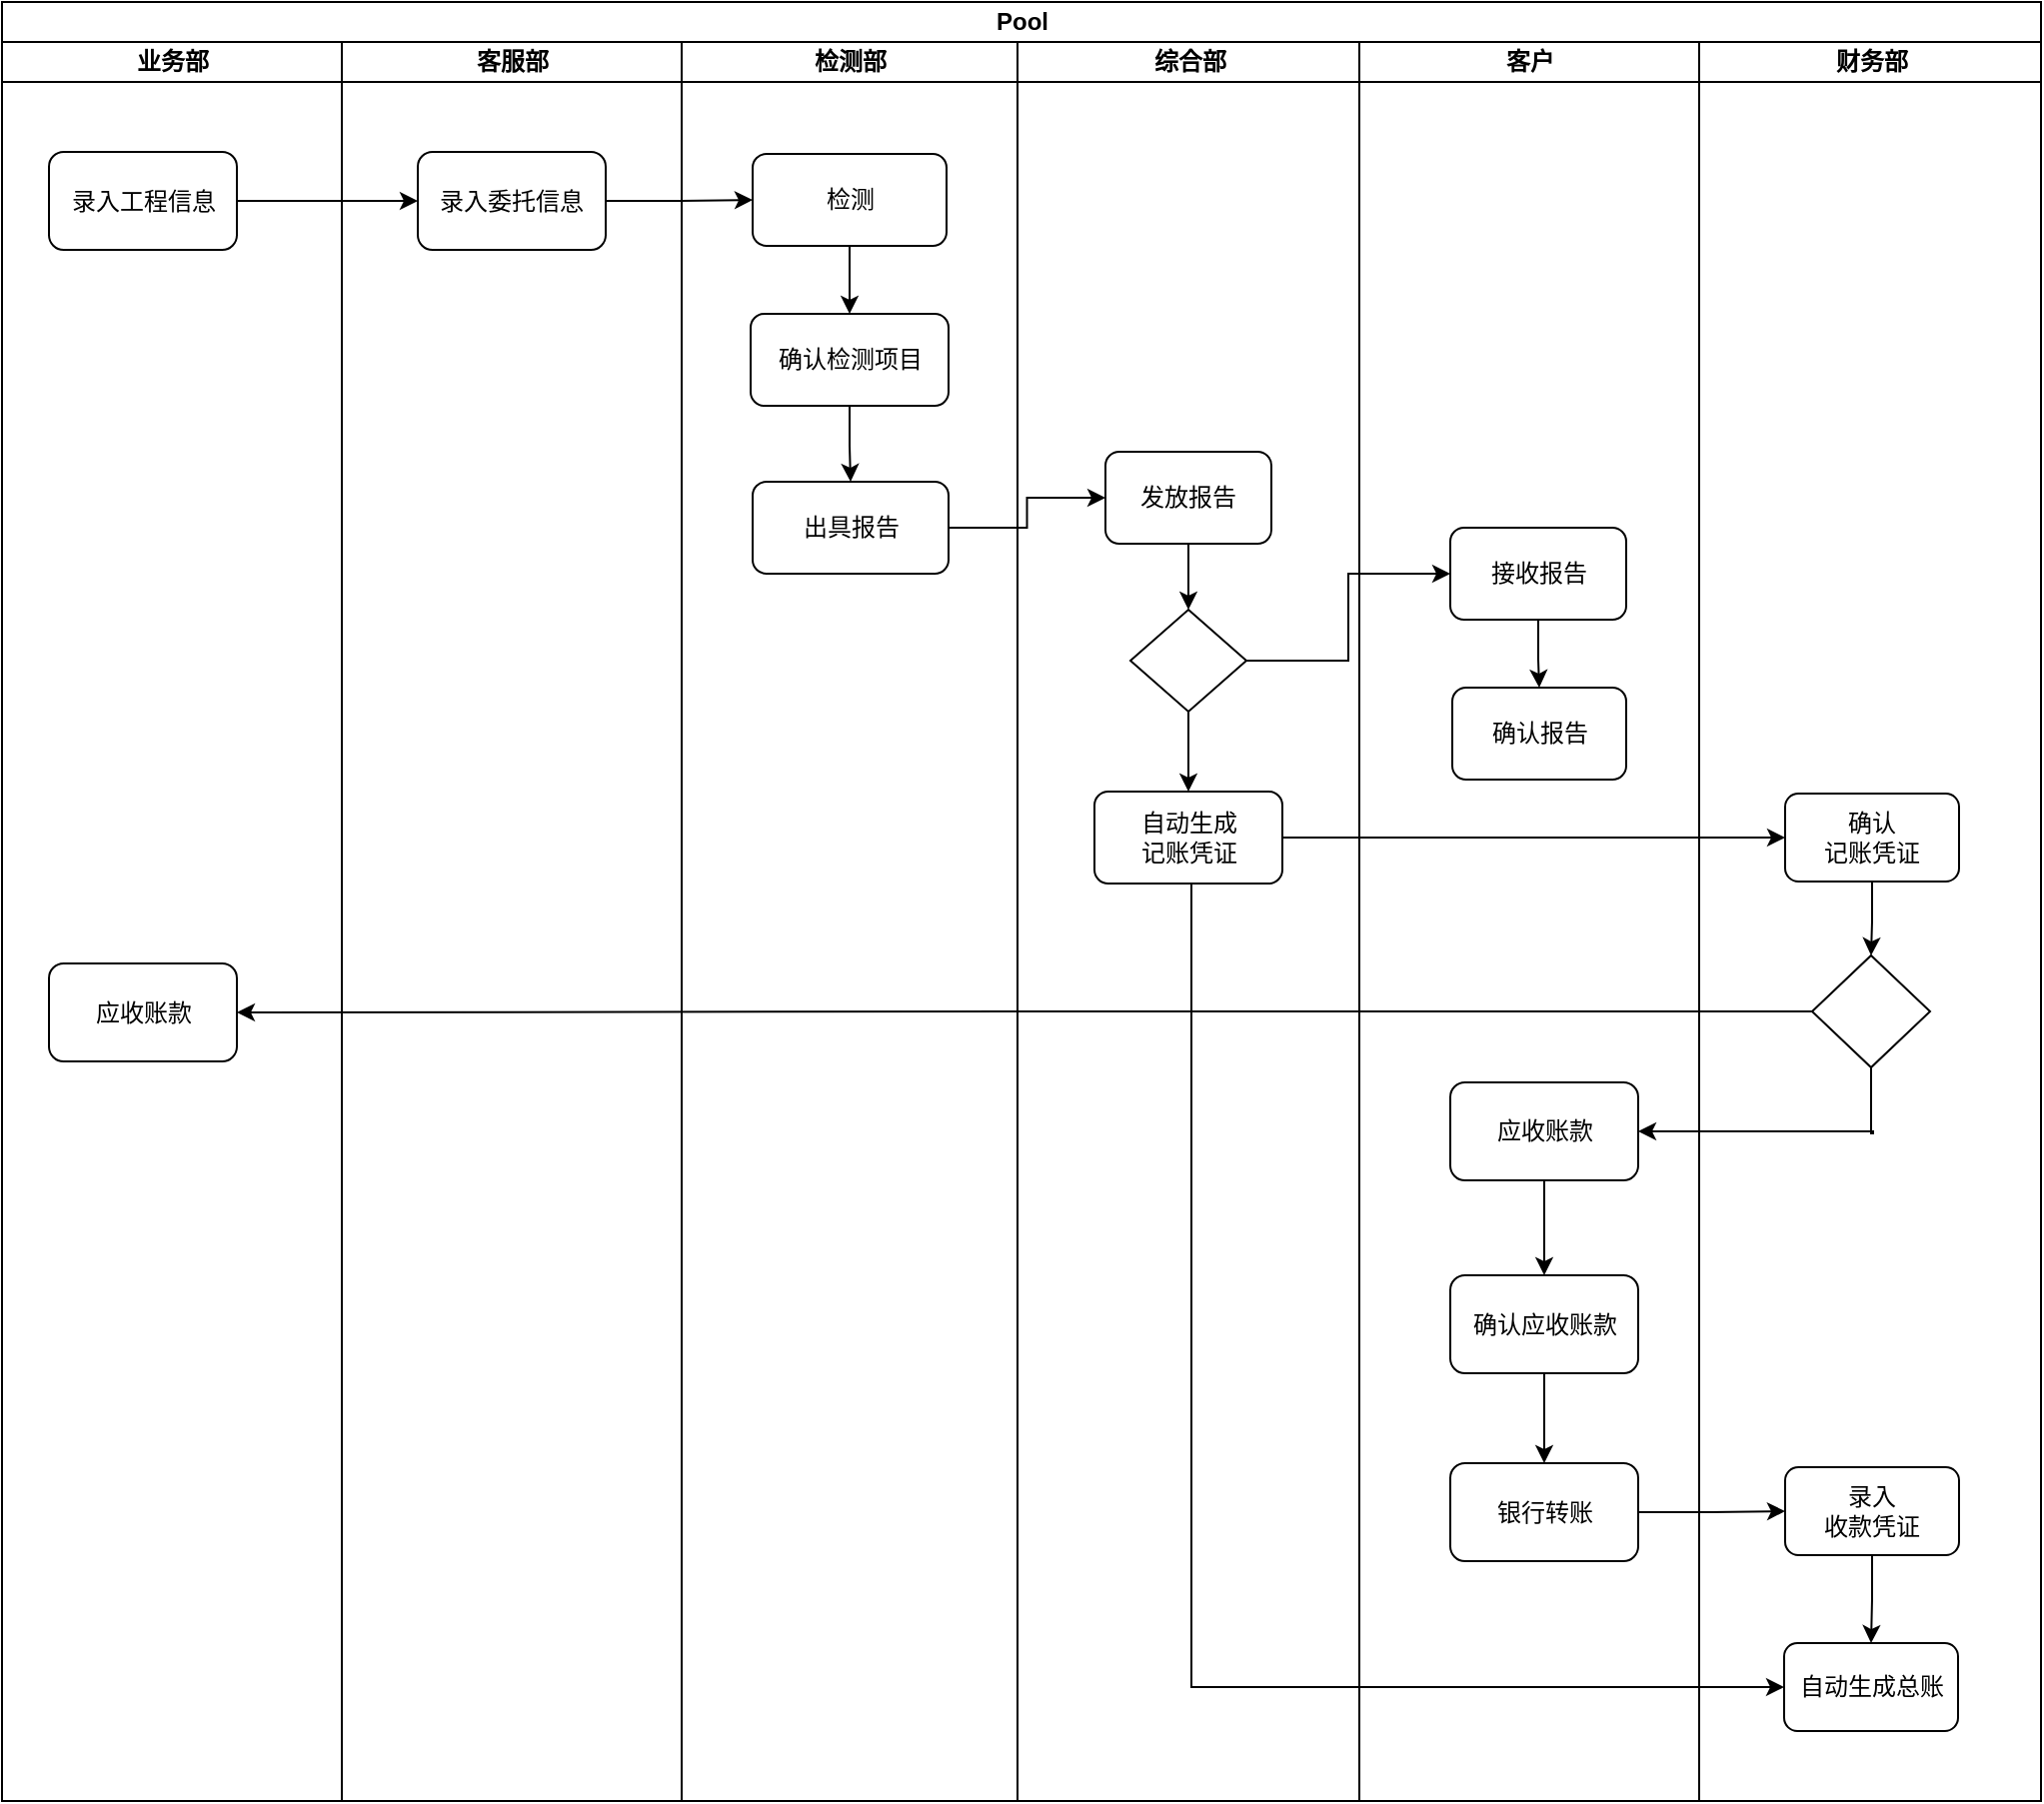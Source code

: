 <mxfile pages="1" version="11.2.2" type="github"><diagram name="Page-1" id="2a216829-ef6e-dabb-86c1-c78162f3ba2b"><mxGraphModel dx="2584" dy="1333" grid="0" gridSize="10" guides="1" tooltips="1" connect="1" arrows="1" fold="1" page="0" pageScale="1" pageWidth="850" pageHeight="1100" background="#ffffff" math="0" shadow="0"><root><mxCell id="0"/><mxCell id="1" parent="0"/><mxCell id="0m-vuH-400XosTfU8WUe-16" value="Pool" style="swimlane;html=1;childLayout=stackLayout;resizeParent=1;resizeParentMax=0;startSize=20;" parent="1" vertex="1"><mxGeometry x="-30" y="-392" width="1020" height="900" as="geometry"/></mxCell><mxCell id="0m-vuH-400XosTfU8WUe-36" value="业务部" style="swimlane;html=1;startSize=20;" parent="0m-vuH-400XosTfU8WUe-16" vertex="1"><mxGeometry y="20" width="170" height="880" as="geometry"/></mxCell><mxCell id="0m-vuH-400XosTfU8WUe-37" value="录入工程信息" style="shape=ext;rounded=1;html=1;whiteSpace=wrap;" parent="0m-vuH-400XosTfU8WUe-36" vertex="1"><mxGeometry x="23.5" y="55" width="94" height="49" as="geometry"/></mxCell><mxCell id="wuPFd7RdkHUaeLVgAofr-5" value="应收账款" style="shape=ext;rounded=1;html=1;whiteSpace=wrap;" vertex="1" parent="0m-vuH-400XosTfU8WUe-36"><mxGeometry x="23.5" y="461" width="94" height="49" as="geometry"/></mxCell><mxCell id="0m-vuH-400XosTfU8WUe-17" value="客服部" style="swimlane;html=1;startSize=20;" parent="0m-vuH-400XosTfU8WUe-16" vertex="1"><mxGeometry x="170" y="20" width="170" height="880" as="geometry"/></mxCell><mxCell id="0m-vuH-400XosTfU8WUe-29" value="录入委托信息" style="shape=ext;rounded=1;html=1;whiteSpace=wrap;" parent="0m-vuH-400XosTfU8WUe-17" vertex="1"><mxGeometry x="38" y="55" width="94" height="49" as="geometry"/></mxCell><mxCell id="0m-vuH-400XosTfU8WUe-19" value="检测部" style="swimlane;html=1;startSize=20;" parent="0m-vuH-400XosTfU8WUe-16" vertex="1"><mxGeometry x="340" y="20" width="168" height="880" as="geometry"/></mxCell><mxCell id="0m-vuH-400XosTfU8WUe-35" value="" style="edgeStyle=orthogonalEdgeStyle;rounded=0;orthogonalLoop=1;jettySize=auto;html=1;" parent="0m-vuH-400XosTfU8WUe-19" source="0m-vuH-400XosTfU8WUe-32" target="0m-vuH-400XosTfU8WUe-34" edge="1"><mxGeometry relative="1" as="geometry"/></mxCell><mxCell id="0m-vuH-400XosTfU8WUe-32" value="检测" style="shape=ext;rounded=1;html=1;whiteSpace=wrap;" parent="0m-vuH-400XosTfU8WUe-19" vertex="1"><mxGeometry x="35.5" y="56" width="97" height="46" as="geometry"/></mxCell><mxCell id="0m-vuH-400XosTfU8WUe-42" value="" style="edgeStyle=orthogonalEdgeStyle;rounded=0;orthogonalLoop=1;jettySize=auto;html=1;" parent="0m-vuH-400XosTfU8WUe-19" source="0m-vuH-400XosTfU8WUe-34" target="0m-vuH-400XosTfU8WUe-41" edge="1"><mxGeometry relative="1" as="geometry"/></mxCell><mxCell id="0m-vuH-400XosTfU8WUe-34" value="确认检测项目" style="shape=ext;rounded=1;html=1;whiteSpace=wrap;" parent="0m-vuH-400XosTfU8WUe-19" vertex="1"><mxGeometry x="34.5" y="136" width="99" height="46" as="geometry"/></mxCell><mxCell id="0m-vuH-400XosTfU8WUe-41" value="出具报告" style="shape=ext;rounded=1;html=1;whiteSpace=wrap;" parent="0m-vuH-400XosTfU8WUe-19" vertex="1"><mxGeometry x="35.5" y="220" width="98" height="46" as="geometry"/></mxCell><mxCell id="0m-vuH-400XosTfU8WUe-20" value="综合部" style="swimlane;html=1;startSize=20;" parent="0m-vuH-400XosTfU8WUe-16" vertex="1"><mxGeometry x="508" y="20" width="171" height="880" as="geometry"/></mxCell><mxCell id="0m-vuH-400XosTfU8WUe-55" style="edgeStyle=orthogonalEdgeStyle;rounded=0;orthogonalLoop=1;jettySize=auto;html=1;entryX=0.5;entryY=0;entryDx=0;entryDy=0;" parent="0m-vuH-400XosTfU8WUe-20" source="0m-vuH-400XosTfU8WUe-45" target="0m-vuH-400XosTfU8WUe-50" edge="1"><mxGeometry relative="1" as="geometry"/></mxCell><mxCell id="0m-vuH-400XosTfU8WUe-45" value="发放报告" style="shape=ext;rounded=1;html=1;whiteSpace=wrap;" parent="0m-vuH-400XosTfU8WUe-20" vertex="1"><mxGeometry x="44" y="205" width="83" height="46" as="geometry"/></mxCell><mxCell id="0m-vuH-400XosTfU8WUe-46" value="自动生成&lt;br&gt;记账凭证" style="shape=ext;rounded=1;html=1;whiteSpace=wrap;" parent="0m-vuH-400XosTfU8WUe-20" vertex="1"><mxGeometry x="38.5" y="375" width="94" height="46" as="geometry"/></mxCell><mxCell id="0m-vuH-400XosTfU8WUe-56" style="edgeStyle=orthogonalEdgeStyle;rounded=0;orthogonalLoop=1;jettySize=auto;html=1;" parent="0m-vuH-400XosTfU8WUe-20" source="0m-vuH-400XosTfU8WUe-50" target="0m-vuH-400XosTfU8WUe-46" edge="1"><mxGeometry relative="1" as="geometry"/></mxCell><mxCell id="0m-vuH-400XosTfU8WUe-50" value="" style="rhombus;whiteSpace=wrap;html=1;" parent="0m-vuH-400XosTfU8WUe-20" vertex="1"><mxGeometry x="56.5" y="284" width="58" height="51" as="geometry"/></mxCell><mxCell id="0m-vuH-400XosTfU8WUe-27" value="客户" style="swimlane;html=1;startSize=20;" parent="0m-vuH-400XosTfU8WUe-16" vertex="1"><mxGeometry x="679" y="20" width="170" height="880" as="geometry"/></mxCell><mxCell id="0m-vuH-400XosTfU8WUe-60" value="" style="edgeStyle=orthogonalEdgeStyle;rounded=0;orthogonalLoop=1;jettySize=auto;html=1;" parent="0m-vuH-400XosTfU8WUe-27" source="0m-vuH-400XosTfU8WUe-53" target="0m-vuH-400XosTfU8WUe-59" edge="1"><mxGeometry relative="1" as="geometry"/></mxCell><mxCell id="0m-vuH-400XosTfU8WUe-53" value="接收报告" style="shape=ext;rounded=1;html=1;whiteSpace=wrap;" parent="0m-vuH-400XosTfU8WUe-27" vertex="1"><mxGeometry x="45.5" y="243" width="88" height="46" as="geometry"/></mxCell><mxCell id="0m-vuH-400XosTfU8WUe-59" value="确认报告" style="shape=ext;rounded=1;html=1;whiteSpace=wrap;" parent="0m-vuH-400XosTfU8WUe-27" vertex="1"><mxGeometry x="46.5" y="323" width="87" height="46" as="geometry"/></mxCell><mxCell id="wuPFd7RdkHUaeLVgAofr-9" value="" style="edgeStyle=orthogonalEdgeStyle;rounded=0;orthogonalLoop=1;jettySize=auto;html=1;" edge="1" parent="0m-vuH-400XosTfU8WUe-27" source="wuPFd7RdkHUaeLVgAofr-6" target="wuPFd7RdkHUaeLVgAofr-8"><mxGeometry relative="1" as="geometry"/></mxCell><mxCell id="wuPFd7RdkHUaeLVgAofr-6" value="应收账款" style="shape=ext;rounded=1;html=1;whiteSpace=wrap;" vertex="1" parent="0m-vuH-400XosTfU8WUe-27"><mxGeometry x="45.5" y="520.5" width="94" height="49" as="geometry"/></mxCell><mxCell id="wuPFd7RdkHUaeLVgAofr-11" value="" style="edgeStyle=orthogonalEdgeStyle;rounded=0;orthogonalLoop=1;jettySize=auto;html=1;" edge="1" parent="0m-vuH-400XosTfU8WUe-27" source="wuPFd7RdkHUaeLVgAofr-8" target="wuPFd7RdkHUaeLVgAofr-10"><mxGeometry relative="1" as="geometry"/></mxCell><mxCell id="wuPFd7RdkHUaeLVgAofr-8" value="确认应收账款" style="shape=ext;rounded=1;html=1;whiteSpace=wrap;" vertex="1" parent="0m-vuH-400XosTfU8WUe-27"><mxGeometry x="45.5" y="617" width="94" height="49" as="geometry"/></mxCell><mxCell id="wuPFd7RdkHUaeLVgAofr-10" value="银行转账" style="shape=ext;rounded=1;html=1;whiteSpace=wrap;" vertex="1" parent="0m-vuH-400XosTfU8WUe-27"><mxGeometry x="45.5" y="711" width="94" height="49" as="geometry"/></mxCell><mxCell id="0m-vuH-400XosTfU8WUe-48" value="财务部" style="swimlane;html=1;startSize=20;" parent="0m-vuH-400XosTfU8WUe-16" vertex="1"><mxGeometry x="849" y="20" width="171" height="880" as="geometry"/></mxCell><mxCell id="wuPFd7RdkHUaeLVgAofr-3" value="" style="edgeStyle=orthogonalEdgeStyle;rounded=0;orthogonalLoop=1;jettySize=auto;html=1;" edge="1" parent="0m-vuH-400XosTfU8WUe-48" source="0m-vuH-400XosTfU8WUe-49" target="wuPFd7RdkHUaeLVgAofr-2"><mxGeometry relative="1" as="geometry"/></mxCell><mxCell id="0m-vuH-400XosTfU8WUe-49" value="确认&lt;br&gt;记账凭证" style="shape=ext;rounded=1;html=1;whiteSpace=wrap;" parent="0m-vuH-400XosTfU8WUe-48" vertex="1"><mxGeometry x="43" y="376" width="87" height="44" as="geometry"/></mxCell><mxCell id="wuPFd7RdkHUaeLVgAofr-2" value="" style="rhombus;whiteSpace=wrap;html=1;" vertex="1" parent="0m-vuH-400XosTfU8WUe-48"><mxGeometry x="56.5" y="457" width="59" height="56" as="geometry"/></mxCell><mxCell id="wuPFd7RdkHUaeLVgAofr-18" value="" style="edgeStyle=orthogonalEdgeStyle;rounded=0;orthogonalLoop=1;jettySize=auto;html=1;" edge="1" parent="0m-vuH-400XosTfU8WUe-48" source="wuPFd7RdkHUaeLVgAofr-13" target="wuPFd7RdkHUaeLVgAofr-17"><mxGeometry relative="1" as="geometry"/></mxCell><mxCell id="wuPFd7RdkHUaeLVgAofr-13" value="录入&lt;br&gt;收款凭证" style="shape=ext;rounded=1;html=1;whiteSpace=wrap;" vertex="1" parent="0m-vuH-400XosTfU8WUe-48"><mxGeometry x="43" y="713" width="87" height="44" as="geometry"/></mxCell><mxCell id="wuPFd7RdkHUaeLVgAofr-17" value="自动生成总账" style="shape=ext;rounded=1;html=1;whiteSpace=wrap;" vertex="1" parent="0m-vuH-400XosTfU8WUe-48"><mxGeometry x="42.5" y="801" width="87" height="44" as="geometry"/></mxCell><mxCell id="0m-vuH-400XosTfU8WUe-33" style="edgeStyle=orthogonalEdgeStyle;rounded=0;orthogonalLoop=1;jettySize=auto;html=1;" parent="0m-vuH-400XosTfU8WUe-16" source="0m-vuH-400XosTfU8WUe-29" target="0m-vuH-400XosTfU8WUe-32" edge="1"><mxGeometry relative="1" as="geometry"/></mxCell><mxCell id="0m-vuH-400XosTfU8WUe-40" style="edgeStyle=orthogonalEdgeStyle;rounded=0;orthogonalLoop=1;jettySize=auto;html=1;" parent="0m-vuH-400XosTfU8WUe-16" source="0m-vuH-400XosTfU8WUe-37" target="0m-vuH-400XosTfU8WUe-29" edge="1"><mxGeometry relative="1" as="geometry"/></mxCell><mxCell id="0m-vuH-400XosTfU8WUe-52" style="edgeStyle=orthogonalEdgeStyle;rounded=0;orthogonalLoop=1;jettySize=auto;html=1;entryX=0;entryY=0.5;entryDx=0;entryDy=0;" parent="0m-vuH-400XosTfU8WUe-16" source="0m-vuH-400XosTfU8WUe-50" target="0m-vuH-400XosTfU8WUe-53" edge="1"><mxGeometry relative="1" as="geometry"/></mxCell><mxCell id="0m-vuH-400XosTfU8WUe-57" style="edgeStyle=orthogonalEdgeStyle;rounded=0;orthogonalLoop=1;jettySize=auto;html=1;entryX=0;entryY=0.5;entryDx=0;entryDy=0;" parent="0m-vuH-400XosTfU8WUe-16" source="0m-vuH-400XosTfU8WUe-46" target="0m-vuH-400XosTfU8WUe-49" edge="1"><mxGeometry relative="1" as="geometry"/></mxCell><mxCell id="0m-vuH-400XosTfU8WUe-58" style="edgeStyle=orthogonalEdgeStyle;rounded=0;orthogonalLoop=1;jettySize=auto;html=1;entryX=0;entryY=0.5;entryDx=0;entryDy=0;" parent="0m-vuH-400XosTfU8WUe-16" source="0m-vuH-400XosTfU8WUe-41" target="0m-vuH-400XosTfU8WUe-45" edge="1"><mxGeometry relative="1" as="geometry"/></mxCell><mxCell id="wuPFd7RdkHUaeLVgAofr-4" style="edgeStyle=orthogonalEdgeStyle;rounded=0;orthogonalLoop=1;jettySize=auto;html=1;entryX=1;entryY=0.5;entryDx=0;entryDy=0;" edge="1" parent="0m-vuH-400XosTfU8WUe-16" source="wuPFd7RdkHUaeLVgAofr-2" target="wuPFd7RdkHUaeLVgAofr-5"><mxGeometry relative="1" as="geometry"><mxPoint x="195" y="502" as="targetPoint"/></mxGeometry></mxCell><mxCell id="wuPFd7RdkHUaeLVgAofr-7" style="edgeStyle=orthogonalEdgeStyle;rounded=0;orthogonalLoop=1;jettySize=auto;html=1;entryX=1;entryY=0.5;entryDx=0;entryDy=0;exitX=0.5;exitY=1;exitDx=0;exitDy=0;" edge="1" parent="0m-vuH-400XosTfU8WUe-16" source="wuPFd7RdkHUaeLVgAofr-2" target="wuPFd7RdkHUaeLVgAofr-6"><mxGeometry relative="1" as="geometry"><Array as="points"><mxPoint x="936" y="566"/></Array></mxGeometry></mxCell><mxCell id="wuPFd7RdkHUaeLVgAofr-14" style="edgeStyle=orthogonalEdgeStyle;rounded=0;orthogonalLoop=1;jettySize=auto;html=1;" edge="1" parent="0m-vuH-400XosTfU8WUe-16" source="wuPFd7RdkHUaeLVgAofr-10" target="wuPFd7RdkHUaeLVgAofr-13"><mxGeometry relative="1" as="geometry"/></mxCell><mxCell id="wuPFd7RdkHUaeLVgAofr-19" style="edgeStyle=orthogonalEdgeStyle;rounded=0;orthogonalLoop=1;jettySize=auto;html=1;entryX=0;entryY=0.5;entryDx=0;entryDy=0;" edge="1" parent="0m-vuH-400XosTfU8WUe-16" source="0m-vuH-400XosTfU8WUe-46" target="wuPFd7RdkHUaeLVgAofr-17"><mxGeometry relative="1" as="geometry"><Array as="points"><mxPoint x="595" y="843"/></Array></mxGeometry></mxCell></root></mxGraphModel></diagram></mxfile>